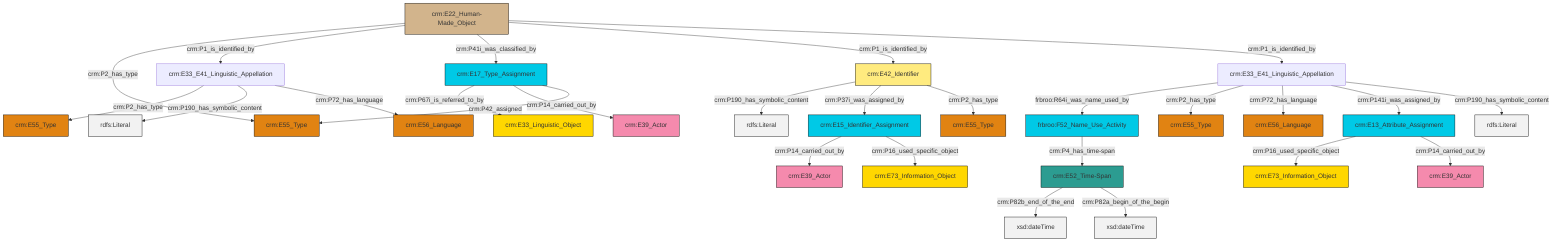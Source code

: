 graph TD
classDef Literal fill:#f2f2f2,stroke:#000000;
classDef CRM_Entity fill:#FFFFFF,stroke:#000000;
classDef Temporal_Entity fill:#00C9E6, stroke:#000000;
classDef Type fill:#E18312, stroke:#000000;
classDef Time-Span fill:#2C9C91, stroke:#000000;
classDef Appellation fill:#FFEB7F, stroke:#000000;
classDef Place fill:#008836, stroke:#000000;
classDef Persistent_Item fill:#B266B2, stroke:#000000;
classDef Conceptual_Object fill:#FFD700, stroke:#000000;
classDef Physical_Thing fill:#D2B48C, stroke:#000000;
classDef Actor fill:#f58aad, stroke:#000000;
classDef PC_Classes fill:#4ce600, stroke:#000000;
classDef Multi fill:#cccccc,stroke:#000000;

0["crm:E15_Identifier_Assignment"]:::Temporal_Entity -->|crm:P14_carried_out_by| 1["crm:E39_Actor"]:::Actor
2["crm:E52_Time-Span"]:::Time-Span -->|crm:P82b_end_of_the_end| 3[xsd:dateTime]:::Literal
11["crm:E22_Human-Made_Object"]:::Physical_Thing -->|crm:P2_has_type| 12["crm:E55_Type"]:::Type
13["crm:E33_E41_Linguistic_Appellation"]:::Default -->|frbroo:R64i_was_name_used_by| 14["frbroo:F52_Name_Use_Activity"]:::Temporal_Entity
13["crm:E33_E41_Linguistic_Appellation"]:::Default -->|crm:P2_has_type| 16["crm:E55_Type"]:::Type
17["crm:E13_Attribute_Assignment"]:::Temporal_Entity -->|crm:P16_used_specific_object| 6["crm:E73_Information_Object"]:::Conceptual_Object
13["crm:E33_E41_Linguistic_Appellation"]:::Default -->|crm:P72_has_language| 22["crm:E56_Language"]:::Type
9["crm:E33_E41_Linguistic_Appellation"]:::Default -->|crm:P2_has_type| 23["crm:E55_Type"]:::Type
11["crm:E22_Human-Made_Object"]:::Physical_Thing -->|crm:P1_is_identified_by| 9["crm:E33_E41_Linguistic_Appellation"]:::Default
2["crm:E52_Time-Span"]:::Time-Span -->|crm:P82a_begin_of_the_begin| 24[xsd:dateTime]:::Literal
25["crm:E17_Type_Assignment"]:::Temporal_Entity -->|crm:P67i_is_referred_to_by| 4["crm:E33_Linguistic_Object"]:::Conceptual_Object
13["crm:E33_E41_Linguistic_Appellation"]:::Default -->|crm:P141i_was_assigned_by| 17["crm:E13_Attribute_Assignment"]:::Temporal_Entity
26["crm:E42_Identifier"]:::Appellation -->|crm:P190_has_symbolic_content| 28[rdfs:Literal]:::Literal
11["crm:E22_Human-Made_Object"]:::Physical_Thing -->|crm:P41i_was_classified_by| 25["crm:E17_Type_Assignment"]:::Temporal_Entity
0["crm:E15_Identifier_Assignment"]:::Temporal_Entity -->|crm:P16_used_specific_object| 29["crm:E73_Information_Object"]:::Conceptual_Object
9["crm:E33_E41_Linguistic_Appellation"]:::Default -->|crm:P190_has_symbolic_content| 30[rdfs:Literal]:::Literal
26["crm:E42_Identifier"]:::Appellation -->|crm:P37i_was_assigned_by| 0["crm:E15_Identifier_Assignment"]:::Temporal_Entity
14["frbroo:F52_Name_Use_Activity"]:::Temporal_Entity -->|crm:P4_has_time-span| 2["crm:E52_Time-Span"]:::Time-Span
25["crm:E17_Type_Assignment"]:::Temporal_Entity -->|crm:P14_carried_out_by| 34["crm:E39_Actor"]:::Actor
17["crm:E13_Attribute_Assignment"]:::Temporal_Entity -->|crm:P14_carried_out_by| 37["crm:E39_Actor"]:::Actor
13["crm:E33_E41_Linguistic_Appellation"]:::Default -->|crm:P190_has_symbolic_content| 38[rdfs:Literal]:::Literal
11["crm:E22_Human-Made_Object"]:::Physical_Thing -->|crm:P1_is_identified_by| 26["crm:E42_Identifier"]:::Appellation
26["crm:E42_Identifier"]:::Appellation -->|crm:P2_has_type| 32["crm:E55_Type"]:::Type
9["crm:E33_E41_Linguistic_Appellation"]:::Default -->|crm:P72_has_language| 19["crm:E56_Language"]:::Type
11["crm:E22_Human-Made_Object"]:::Physical_Thing -->|crm:P1_is_identified_by| 13["crm:E33_E41_Linguistic_Appellation"]:::Default
25["crm:E17_Type_Assignment"]:::Temporal_Entity -->|crm:P42_assigned| 12["crm:E55_Type"]:::Type